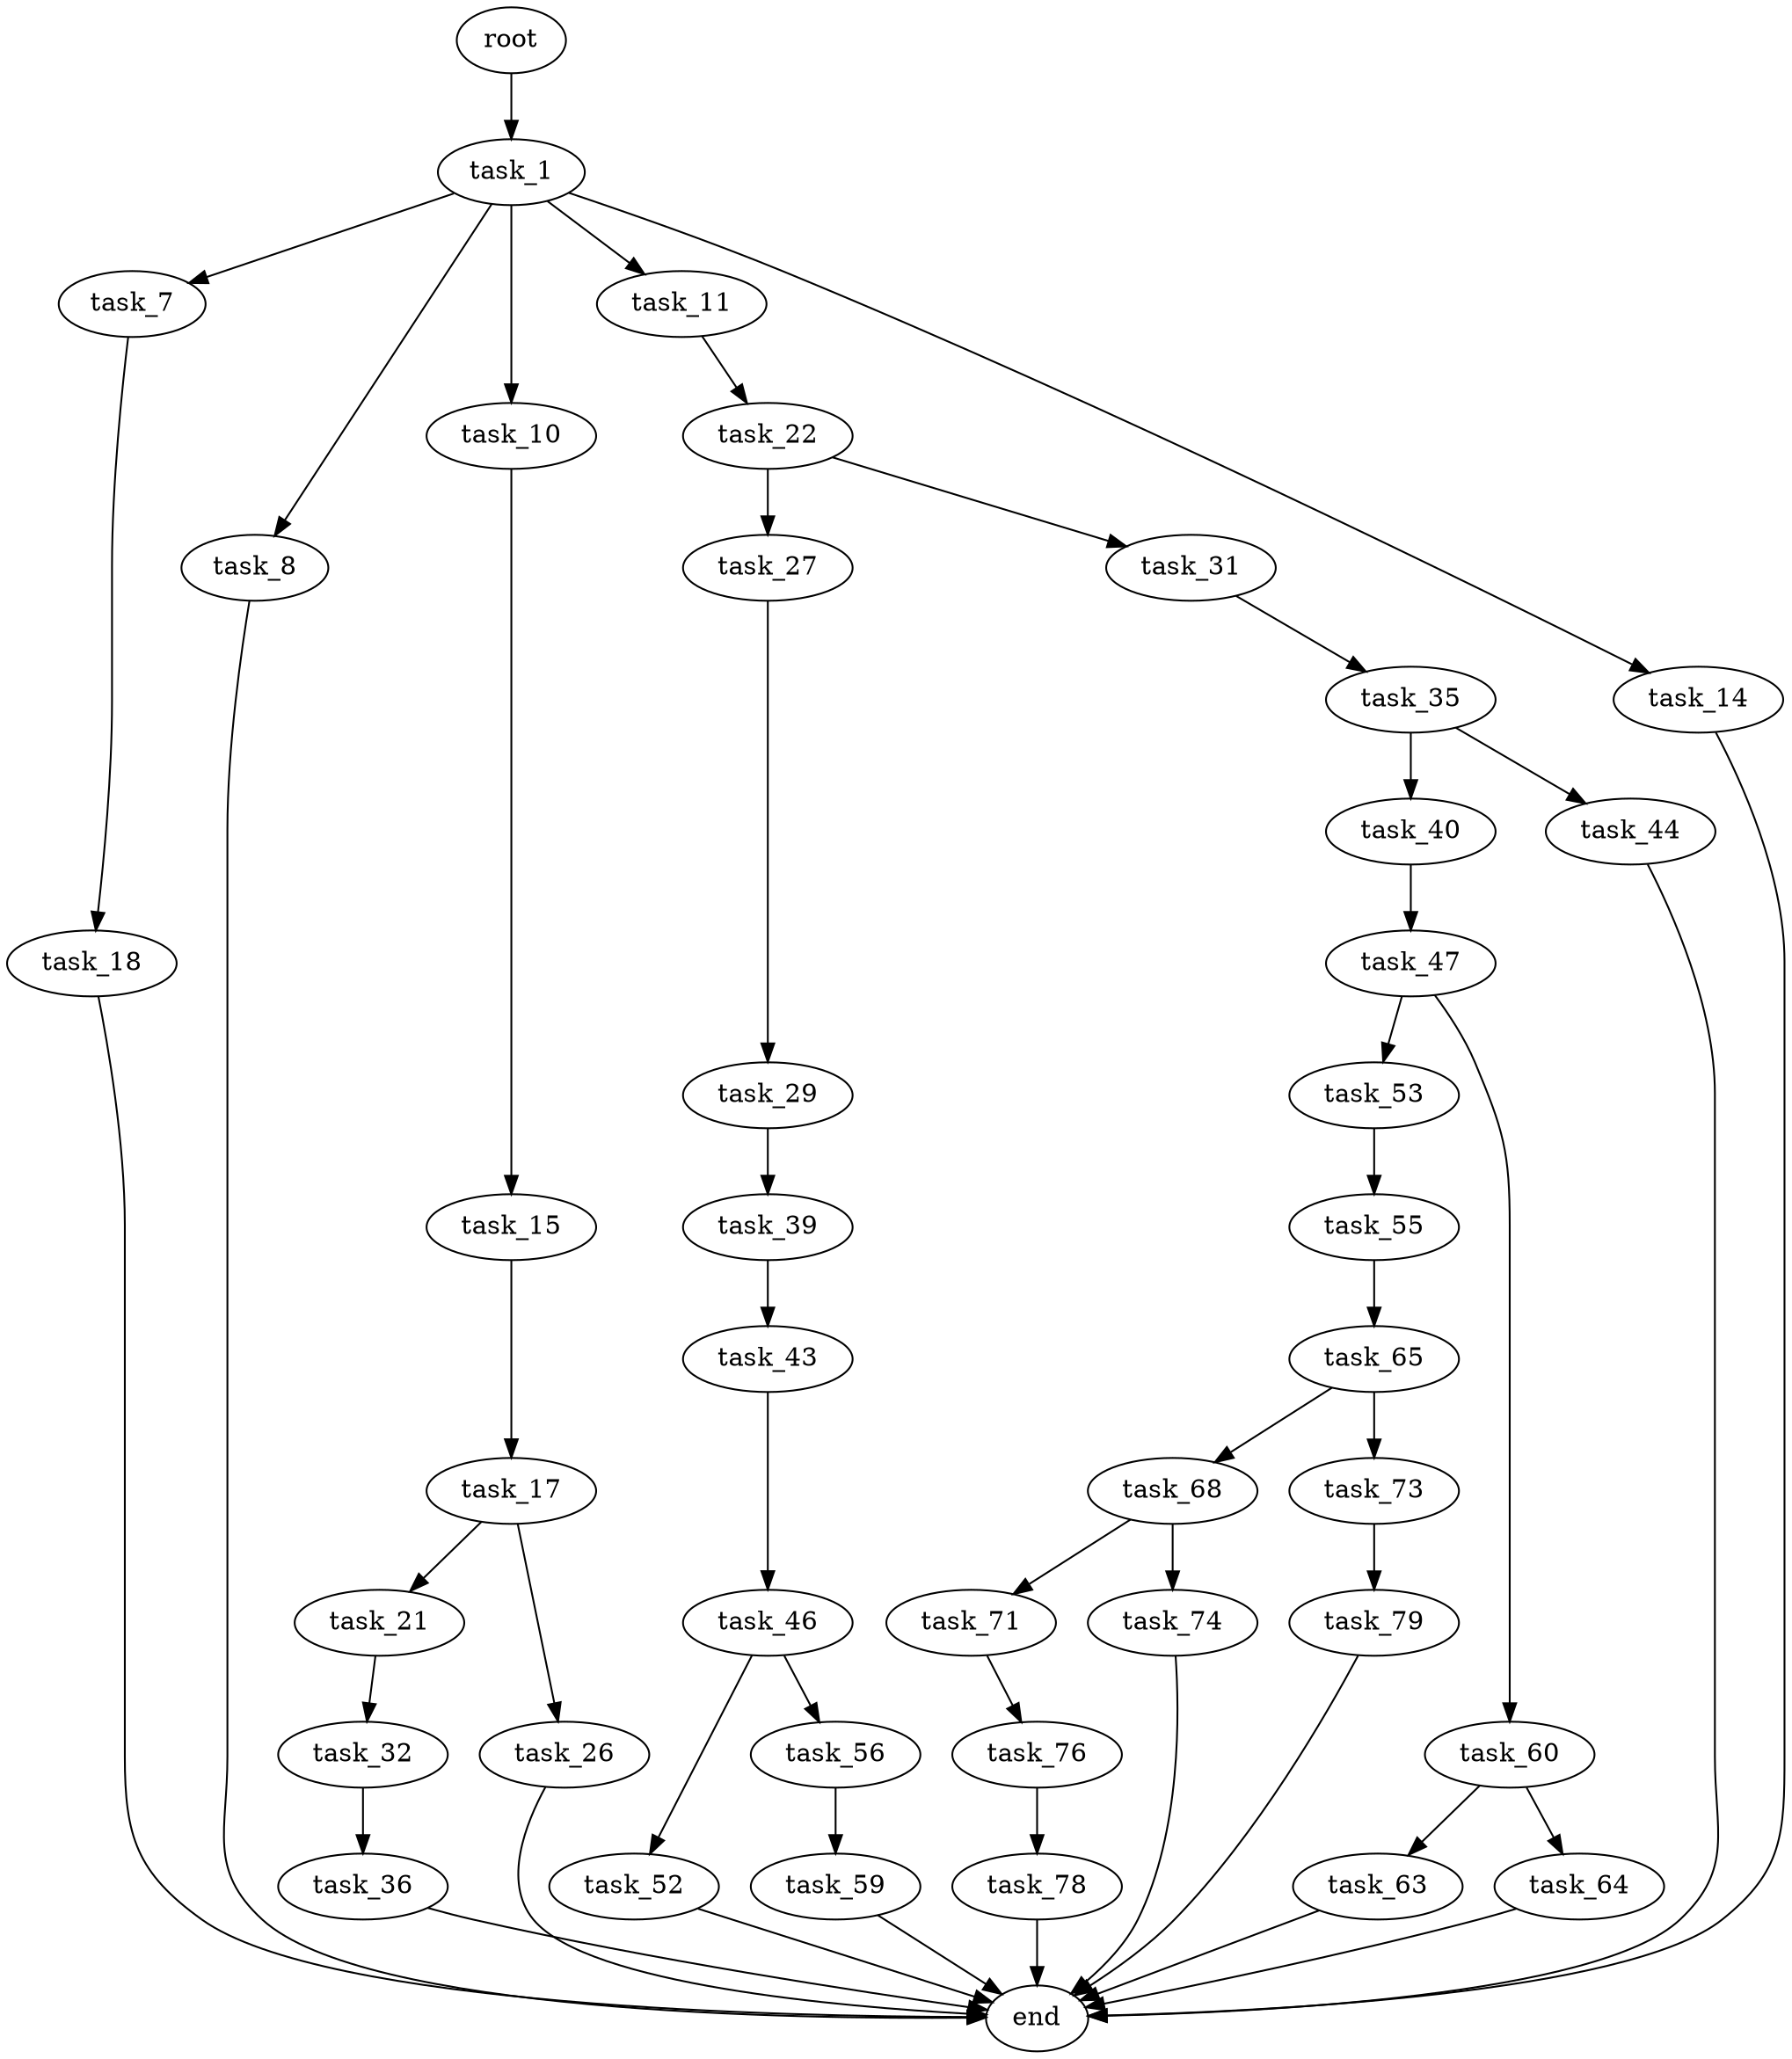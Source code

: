 digraph G {
  root [size="0.000000"];
  task_1 [size="305761945029.000000"];
  task_7 [size="782757789696.000000"];
  task_8 [size="11883323162.000000"];
  task_10 [size="68719476736.000000"];
  task_11 [size="231928233984.000000"];
  task_14 [size="782757789696.000000"];
  task_18 [size="228675486803.000000"];
  end [size="0.000000"];
  task_15 [size="53655206069.000000"];
  task_22 [size="20361588965.000000"];
  task_17 [size="1073741824000.000000"];
  task_21 [size="4090013875.000000"];
  task_26 [size="134217728000.000000"];
  task_32 [size="84996150506.000000"];
  task_27 [size="549755813888.000000"];
  task_31 [size="782757789696.000000"];
  task_29 [size="252763228610.000000"];
  task_39 [size="8589934592.000000"];
  task_35 [size="1073741824000.000000"];
  task_36 [size="537136174269.000000"];
  task_40 [size="134217728000.000000"];
  task_44 [size="8303954068.000000"];
  task_43 [size="9552508436.000000"];
  task_47 [size="122023391716.000000"];
  task_46 [size="204317990796.000000"];
  task_52 [size="23865035126.000000"];
  task_56 [size="1072030021.000000"];
  task_53 [size="231928233984.000000"];
  task_60 [size="42759664550.000000"];
  task_55 [size="271494800.000000"];
  task_65 [size="791745791039.000000"];
  task_59 [size="231928233984.000000"];
  task_63 [size="191362529539.000000"];
  task_64 [size="876188735827.000000"];
  task_68 [size="134217728000.000000"];
  task_73 [size="231928233984.000000"];
  task_71 [size="299093147309.000000"];
  task_74 [size="28991029248.000000"];
  task_76 [size="549755813888.000000"];
  task_79 [size="1429229590355.000000"];
  task_78 [size="28991029248.000000"];

  root -> task_1 [size="1.000000"];
  task_1 -> task_7 [size="209715200.000000"];
  task_1 -> task_8 [size="209715200.000000"];
  task_1 -> task_10 [size="209715200.000000"];
  task_1 -> task_11 [size="209715200.000000"];
  task_1 -> task_14 [size="209715200.000000"];
  task_7 -> task_18 [size="679477248.000000"];
  task_8 -> end [size="1.000000"];
  task_10 -> task_15 [size="134217728.000000"];
  task_11 -> task_22 [size="301989888.000000"];
  task_14 -> end [size="1.000000"];
  task_18 -> end [size="1.000000"];
  task_15 -> task_17 [size="838860800.000000"];
  task_22 -> task_27 [size="33554432.000000"];
  task_22 -> task_31 [size="33554432.000000"];
  task_17 -> task_21 [size="838860800.000000"];
  task_17 -> task_26 [size="838860800.000000"];
  task_21 -> task_32 [size="301989888.000000"];
  task_26 -> end [size="1.000000"];
  task_32 -> task_36 [size="209715200.000000"];
  task_27 -> task_29 [size="536870912.000000"];
  task_31 -> task_35 [size="679477248.000000"];
  task_29 -> task_39 [size="301989888.000000"];
  task_39 -> task_43 [size="33554432.000000"];
  task_35 -> task_40 [size="838860800.000000"];
  task_35 -> task_44 [size="838860800.000000"];
  task_36 -> end [size="1.000000"];
  task_40 -> task_47 [size="209715200.000000"];
  task_44 -> end [size="1.000000"];
  task_43 -> task_46 [size="411041792.000000"];
  task_47 -> task_53 [size="209715200.000000"];
  task_47 -> task_60 [size="209715200.000000"];
  task_46 -> task_52 [size="134217728.000000"];
  task_46 -> task_56 [size="134217728.000000"];
  task_52 -> end [size="1.000000"];
  task_56 -> task_59 [size="75497472.000000"];
  task_53 -> task_55 [size="301989888.000000"];
  task_60 -> task_63 [size="838860800.000000"];
  task_60 -> task_64 [size="838860800.000000"];
  task_55 -> task_65 [size="33554432.000000"];
  task_65 -> task_68 [size="679477248.000000"];
  task_65 -> task_73 [size="679477248.000000"];
  task_59 -> end [size="1.000000"];
  task_63 -> end [size="1.000000"];
  task_64 -> end [size="1.000000"];
  task_68 -> task_71 [size="209715200.000000"];
  task_68 -> task_74 [size="209715200.000000"];
  task_73 -> task_79 [size="301989888.000000"];
  task_71 -> task_76 [size="209715200.000000"];
  task_74 -> end [size="1.000000"];
  task_76 -> task_78 [size="536870912.000000"];
  task_79 -> end [size="1.000000"];
  task_78 -> end [size="1.000000"];
}
